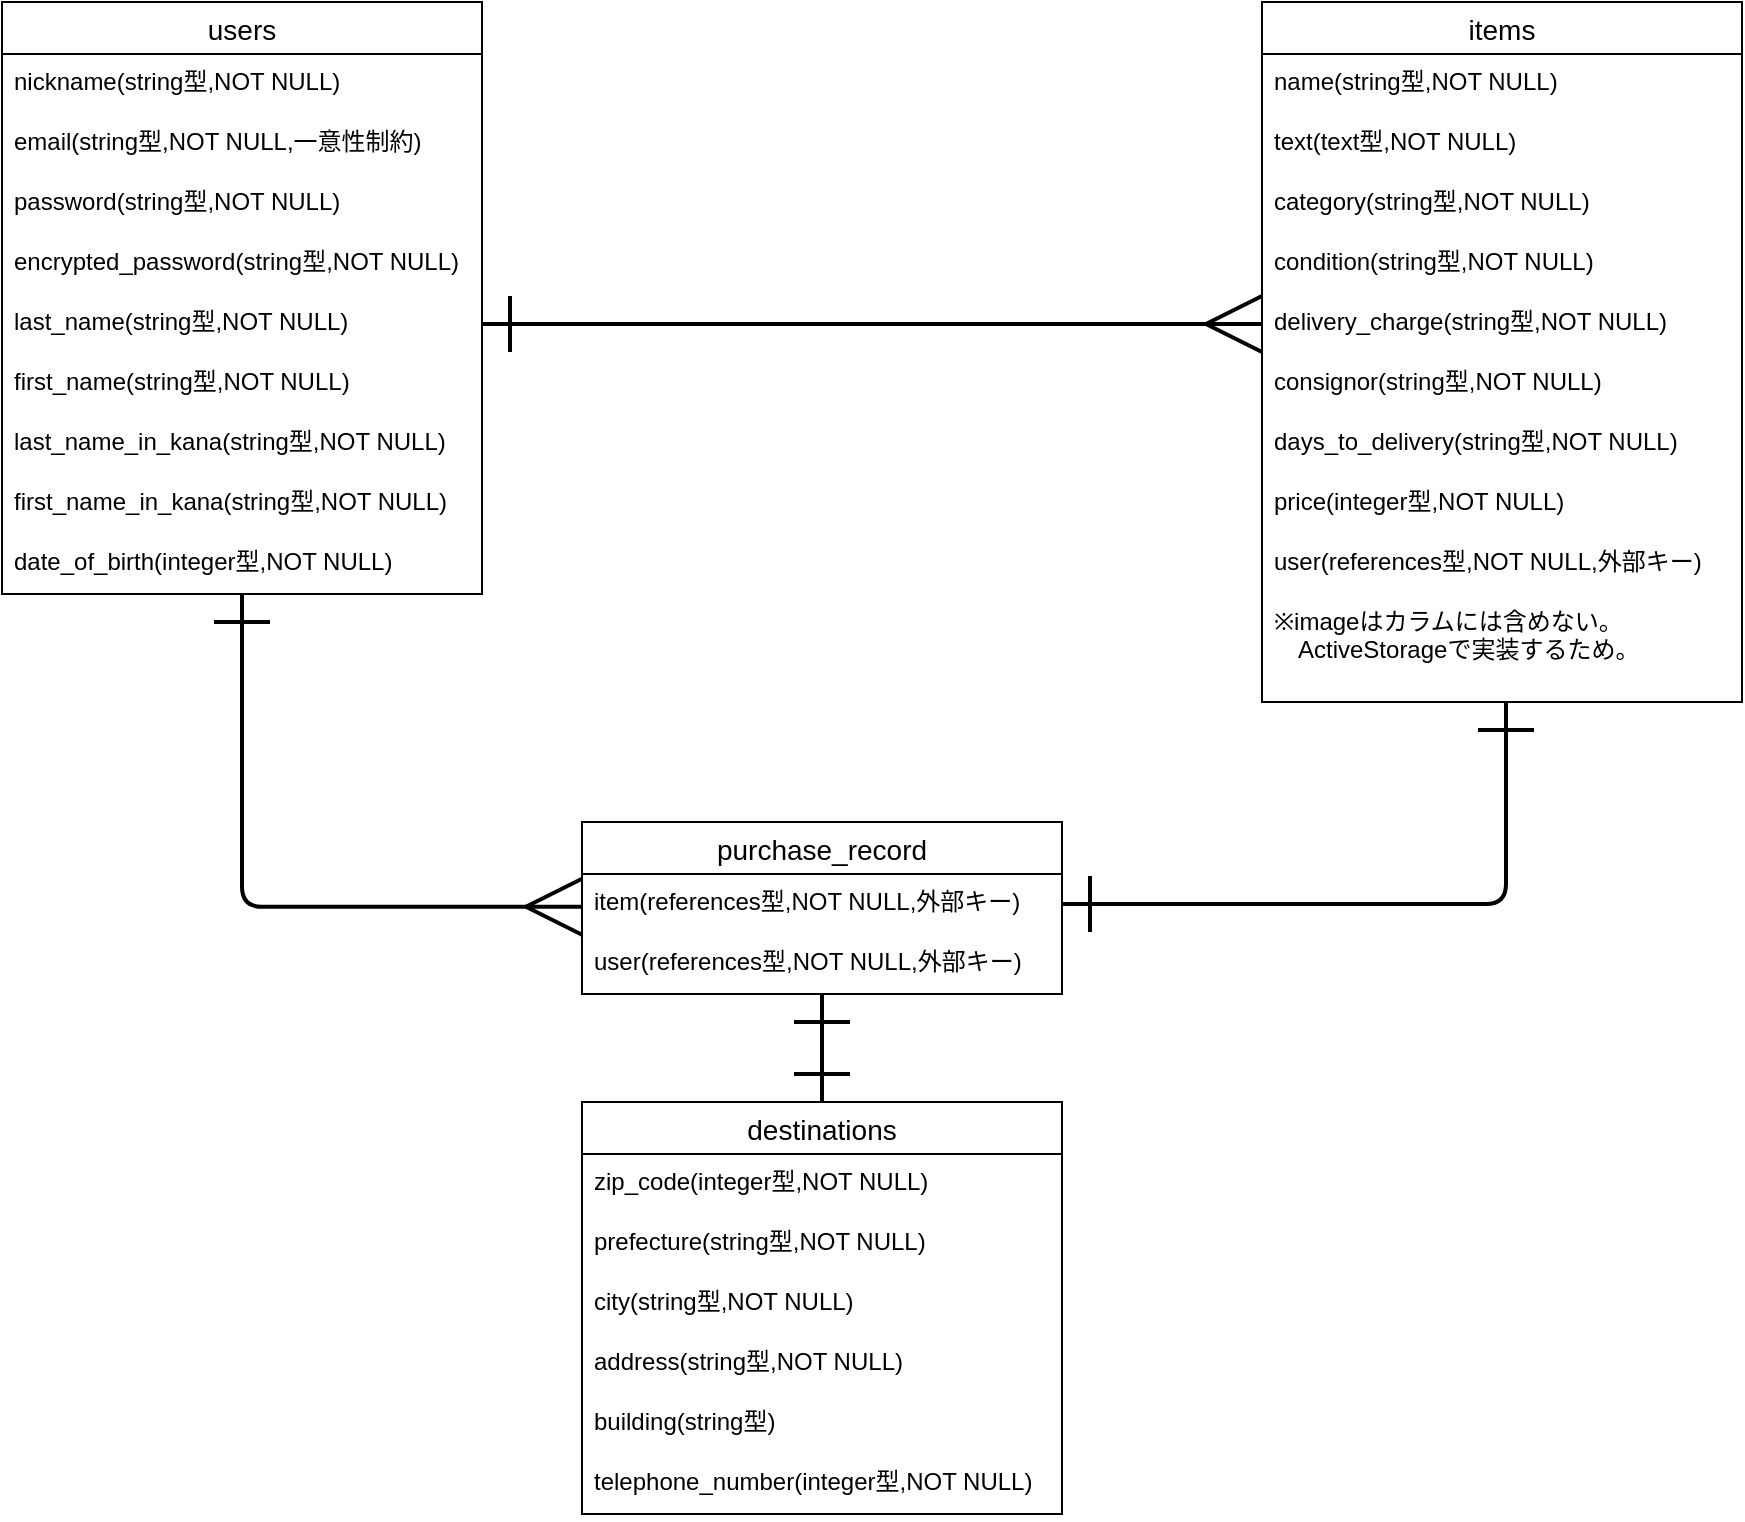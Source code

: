 <mxfile>
    <diagram id="1IF4IYY5zuF4jmg198MY" name="ページ1">
        <mxGraphModel dx="1203" dy="843" grid="1" gridSize="10" guides="1" tooltips="1" connect="1" arrows="1" fold="1" page="1" pageScale="1" pageWidth="1169" pageHeight="827" math="0" shadow="0">
            <root>
                <mxCell id="0"/>
                <mxCell id="1" parent="0"/>
                <mxCell id="2" value="users" style="swimlane;fontStyle=0;childLayout=stackLayout;horizontal=1;startSize=26;horizontalStack=0;resizeParent=1;resizeParentMax=0;resizeLast=0;collapsible=1;marginBottom=0;align=center;fontSize=14;" vertex="1" parent="1">
                    <mxGeometry x="120" y="40" width="240" height="296" as="geometry">
                        <mxRectangle x="390" y="190" width="70" height="26" as="alternateBounds"/>
                    </mxGeometry>
                </mxCell>
                <mxCell id="3" value="nickname(string型,NOT NULL)" style="text;strokeColor=none;fillColor=none;spacingLeft=4;spacingRight=4;overflow=hidden;rotatable=0;points=[[0,0.5],[1,0.5]];portConstraint=eastwest;fontSize=12;" vertex="1" parent="2">
                    <mxGeometry y="26" width="240" height="30" as="geometry"/>
                </mxCell>
                <mxCell id="4" value="email(string型,NOT NULL,一意性制約) " style="text;strokeColor=none;fillColor=none;spacingLeft=4;spacingRight=4;overflow=hidden;rotatable=0;points=[[0,0.5],[1,0.5]];portConstraint=eastwest;fontSize=12;" vertex="1" parent="2">
                    <mxGeometry y="56" width="240" height="30" as="geometry"/>
                </mxCell>
                <mxCell id="7" value="password(string型,NOT NULL)" style="text;strokeColor=none;fillColor=none;spacingLeft=4;spacingRight=4;overflow=hidden;rotatable=0;points=[[0,0.5],[1,0.5]];portConstraint=eastwest;fontSize=12;" vertex="1" parent="2">
                    <mxGeometry y="86" width="240" height="30" as="geometry"/>
                </mxCell>
                <mxCell id="5" value="encrypted_password(string型,NOT NULL)" style="text;strokeColor=none;fillColor=none;spacingLeft=4;spacingRight=4;overflow=hidden;rotatable=0;points=[[0,0.5],[1,0.5]];portConstraint=eastwest;fontSize=12;" vertex="1" parent="2">
                    <mxGeometry y="116" width="240" height="30" as="geometry"/>
                </mxCell>
                <mxCell id="16" value="last_name(string型,NOT NULL)" style="text;strokeColor=none;fillColor=none;spacingLeft=4;spacingRight=4;overflow=hidden;rotatable=0;points=[[0,0.5],[1,0.5]];portConstraint=eastwest;fontSize=12;" vertex="1" parent="2">
                    <mxGeometry y="146" width="240" height="30" as="geometry"/>
                </mxCell>
                <mxCell id="14" value="first_name(string型,NOT NULL)" style="text;strokeColor=none;fillColor=none;spacingLeft=4;spacingRight=4;overflow=hidden;rotatable=0;points=[[0,0.5],[1,0.5]];portConstraint=eastwest;fontSize=12;" vertex="1" parent="2">
                    <mxGeometry y="176" width="240" height="30" as="geometry"/>
                </mxCell>
                <mxCell id="13" value="last_name_in_kana(string型,NOT NULL)" style="text;strokeColor=none;fillColor=none;spacingLeft=4;spacingRight=4;overflow=hidden;rotatable=0;points=[[0,0.5],[1,0.5]];portConstraint=eastwest;fontSize=12;" vertex="1" parent="2">
                    <mxGeometry y="206" width="240" height="30" as="geometry"/>
                </mxCell>
                <mxCell id="12" value="first_name_in_kana(string型,NOT NULL)" style="text;strokeColor=none;fillColor=none;spacingLeft=4;spacingRight=4;overflow=hidden;rotatable=0;points=[[0,0.5],[1,0.5]];portConstraint=eastwest;fontSize=12;" vertex="1" parent="2">
                    <mxGeometry y="236" width="240" height="30" as="geometry"/>
                </mxCell>
                <mxCell id="15" value="date_of_birth(integer型,NOT NULL)" style="text;strokeColor=none;fillColor=none;spacingLeft=4;spacingRight=4;overflow=hidden;rotatable=0;points=[[0,0.5],[1,0.5]];portConstraint=eastwest;fontSize=12;" vertex="1" parent="2">
                    <mxGeometry y="266" width="240" height="30" as="geometry"/>
                </mxCell>
                <mxCell id="17" value="items" style="swimlane;fontStyle=0;childLayout=stackLayout;horizontal=1;startSize=26;horizontalStack=0;resizeParent=1;resizeParentMax=0;resizeLast=0;collapsible=1;marginBottom=0;align=center;fontSize=14;" vertex="1" parent="1">
                    <mxGeometry x="750" y="40" width="240" height="350" as="geometry">
                        <mxRectangle x="390" y="190" width="70" height="26" as="alternateBounds"/>
                    </mxGeometry>
                </mxCell>
                <mxCell id="19" value="name(string型,NOT NULL)" style="text;strokeColor=none;fillColor=none;spacingLeft=4;spacingRight=4;overflow=hidden;rotatable=0;points=[[0,0.5],[1,0.5]];portConstraint=eastwest;fontSize=12;" vertex="1" parent="17">
                    <mxGeometry y="26" width="240" height="30" as="geometry"/>
                </mxCell>
                <mxCell id="20" value="text(text型,NOT NULL)" style="text;strokeColor=none;fillColor=none;spacingLeft=4;spacingRight=4;overflow=hidden;rotatable=0;points=[[0,0.5],[1,0.5]];portConstraint=eastwest;fontSize=12;" vertex="1" parent="17">
                    <mxGeometry y="56" width="240" height="30" as="geometry"/>
                </mxCell>
                <mxCell id="21" value="category(string型,NOT NULL)" style="text;strokeColor=none;fillColor=none;spacingLeft=4;spacingRight=4;overflow=hidden;rotatable=0;points=[[0,0.5],[1,0.5]];portConstraint=eastwest;fontSize=12;" vertex="1" parent="17">
                    <mxGeometry y="86" width="240" height="30" as="geometry"/>
                </mxCell>
                <mxCell id="23" value="condition(string型,NOT NULL)" style="text;strokeColor=none;fillColor=none;spacingLeft=4;spacingRight=4;overflow=hidden;rotatable=0;points=[[0,0.5],[1,0.5]];portConstraint=eastwest;fontSize=12;" vertex="1" parent="17">
                    <mxGeometry y="116" width="240" height="30" as="geometry"/>
                </mxCell>
                <mxCell id="28" value="delivery_charge(string型,NOT NULL)" style="text;strokeColor=none;fillColor=none;spacingLeft=4;spacingRight=4;overflow=hidden;rotatable=0;points=[[0,0.5],[1,0.5]];portConstraint=eastwest;fontSize=12;" vertex="1" parent="17">
                    <mxGeometry y="146" width="240" height="30" as="geometry"/>
                </mxCell>
                <mxCell id="25" value="consignor(string型,NOT NULL)" style="text;strokeColor=none;fillColor=none;spacingLeft=4;spacingRight=4;overflow=hidden;rotatable=0;points=[[0,0.5],[1,0.5]];portConstraint=eastwest;fontSize=12;" vertex="1" parent="17">
                    <mxGeometry y="176" width="240" height="30" as="geometry"/>
                </mxCell>
                <mxCell id="37" value="days_to_delivery(string型,NOT NULL)" style="text;strokeColor=none;fillColor=none;spacingLeft=4;spacingRight=4;overflow=hidden;rotatable=0;points=[[0,0.5],[1,0.5]];portConstraint=eastwest;fontSize=12;" vertex="1" parent="17">
                    <mxGeometry y="206" width="240" height="30" as="geometry"/>
                </mxCell>
                <mxCell id="24" value="price(integer型,NOT NULL)" style="text;strokeColor=none;fillColor=none;spacingLeft=4;spacingRight=4;overflow=hidden;rotatable=0;points=[[0,0.5],[1,0.5]];portConstraint=eastwest;fontSize=12;" vertex="1" parent="17">
                    <mxGeometry y="236" width="240" height="30" as="geometry"/>
                </mxCell>
                <mxCell id="29" value="user(references型,NOT NULL,外部キー)" style="text;strokeColor=none;fillColor=none;spacingLeft=4;spacingRight=4;overflow=hidden;rotatable=0;points=[[0,0.5],[1,0.5]];portConstraint=eastwest;fontSize=12;" vertex="1" parent="17">
                    <mxGeometry y="266" width="240" height="30" as="geometry"/>
                </mxCell>
                <mxCell id="18" value="※imageはカラムには含めない。&#10;　ActiveStorageで実装するため。" style="text;strokeColor=none;fillColor=none;spacingLeft=4;spacingRight=4;overflow=hidden;rotatable=0;points=[[0,0.5],[1,0.5]];portConstraint=eastwest;fontSize=12;" vertex="1" parent="17">
                    <mxGeometry y="296" width="240" height="54" as="geometry"/>
                </mxCell>
                <mxCell id="38" value="destinations" style="swimlane;fontStyle=0;childLayout=stackLayout;horizontal=1;startSize=26;horizontalStack=0;resizeParent=1;resizeParentMax=0;resizeLast=0;collapsible=1;marginBottom=0;align=center;fontSize=14;" vertex="1" parent="1">
                    <mxGeometry x="410" y="590" width="240" height="206" as="geometry">
                        <mxRectangle x="390" y="190" width="70" height="26" as="alternateBounds"/>
                    </mxGeometry>
                </mxCell>
                <mxCell id="39" value="zip_code(integer型,NOT NULL)" style="text;strokeColor=none;fillColor=none;spacingLeft=4;spacingRight=4;overflow=hidden;rotatable=0;points=[[0,0.5],[1,0.5]];portConstraint=eastwest;fontSize=12;" vertex="1" parent="38">
                    <mxGeometry y="26" width="240" height="30" as="geometry"/>
                </mxCell>
                <mxCell id="40" value="prefecture(string型,NOT NULL)" style="text;strokeColor=none;fillColor=none;spacingLeft=4;spacingRight=4;overflow=hidden;rotatable=0;points=[[0,0.5],[1,0.5]];portConstraint=eastwest;fontSize=12;" vertex="1" parent="38">
                    <mxGeometry y="56" width="240" height="30" as="geometry"/>
                </mxCell>
                <mxCell id="41" value="city(string型,NOT NULL)" style="text;strokeColor=none;fillColor=none;spacingLeft=4;spacingRight=4;overflow=hidden;rotatable=0;points=[[0,0.5],[1,0.5]];portConstraint=eastwest;fontSize=12;" vertex="1" parent="38">
                    <mxGeometry y="86" width="240" height="30" as="geometry"/>
                </mxCell>
                <mxCell id="42" value="address(string型,NOT NULL)" style="text;strokeColor=none;fillColor=none;spacingLeft=4;spacingRight=4;overflow=hidden;rotatable=0;points=[[0,0.5],[1,0.5]];portConstraint=eastwest;fontSize=12;" vertex="1" parent="38">
                    <mxGeometry y="116" width="240" height="30" as="geometry"/>
                </mxCell>
                <mxCell id="43" value="building(string型)" style="text;strokeColor=none;fillColor=none;spacingLeft=4;spacingRight=4;overflow=hidden;rotatable=0;points=[[0,0.5],[1,0.5]];portConstraint=eastwest;fontSize=12;" vertex="1" parent="38">
                    <mxGeometry y="146" width="240" height="30" as="geometry"/>
                </mxCell>
                <mxCell id="44" value="telephone_number(integer型,NOT NULL)" style="text;strokeColor=none;fillColor=none;spacingLeft=4;spacingRight=4;overflow=hidden;rotatable=0;points=[[0,0.5],[1,0.5]];portConstraint=eastwest;fontSize=12;" vertex="1" parent="38">
                    <mxGeometry y="176" width="240" height="30" as="geometry"/>
                </mxCell>
                <mxCell id="49" value="purchase_record" style="swimlane;fontStyle=0;childLayout=stackLayout;horizontal=1;startSize=26;horizontalStack=0;resizeParent=1;resizeParentMax=0;resizeLast=0;collapsible=1;marginBottom=0;align=center;fontSize=14;" vertex="1" parent="1">
                    <mxGeometry x="410" y="450" width="240" height="86" as="geometry">
                        <mxRectangle x="390" y="190" width="70" height="26" as="alternateBounds"/>
                    </mxGeometry>
                </mxCell>
                <mxCell id="50" value="item(references型,NOT NULL,外部キー)" style="text;strokeColor=none;fillColor=none;spacingLeft=4;spacingRight=4;overflow=hidden;rotatable=0;points=[[0,0.5],[1,0.5]];portConstraint=eastwest;fontSize=12;" vertex="1" parent="49">
                    <mxGeometry y="26" width="240" height="30" as="geometry"/>
                </mxCell>
                <mxCell id="51" value="user(references型,NOT NULL,外部キー)" style="text;strokeColor=none;fillColor=none;spacingLeft=4;spacingRight=4;overflow=hidden;rotatable=0;points=[[0,0.5],[1,0.5]];portConstraint=eastwest;fontSize=12;" vertex="1" parent="49">
                    <mxGeometry y="56" width="240" height="30" as="geometry"/>
                </mxCell>
                <mxCell id="58" value="" style="edgeStyle=entityRelationEdgeStyle;fontSize=12;html=1;endArrow=ERmany;exitX=1;exitY=0.5;exitDx=0;exitDy=0;strokeWidth=2;endSize=25;startSize=25;entryX=0;entryY=0.5;entryDx=0;entryDy=0;startArrow=ERone;startFill=0;endFill=0;" edge="1" parent="1" source="16" target="28">
                    <mxGeometry width="100" height="100" relative="1" as="geometry">
                        <mxPoint x="540" y="360" as="sourcePoint"/>
                        <mxPoint x="710" y="201" as="targetPoint"/>
                    </mxGeometry>
                </mxCell>
                <mxCell id="65" value="" style="edgeStyle=orthogonalEdgeStyle;fontSize=12;html=1;endArrow=ERmany;strokeWidth=2;endSize=25;startSize=25;entryX=0;entryY=0.5;entryDx=0;entryDy=0;startArrow=ERone;startFill=0;endFill=0;fontStyle=1" edge="1" parent="1" source="15">
                    <mxGeometry width="100" height="100" relative="1" as="geometry">
                        <mxPoint x="230" y="370" as="sourcePoint"/>
                        <mxPoint x="410" y="492.38" as="targetPoint"/>
                        <Array as="points">
                            <mxPoint x="240" y="492"/>
                        </Array>
                    </mxGeometry>
                </mxCell>
                <mxCell id="66" value="" style="edgeStyle=orthogonalEdgeStyle;fontSize=12;html=1;endArrow=ERone;strokeWidth=2;endSize=25;startSize=25;startArrow=ERone;startFill=0;endFill=0;" edge="1" parent="1" source="18" target="50">
                    <mxGeometry width="100" height="100" relative="1" as="geometry">
                        <mxPoint x="890" y="400" as="sourcePoint"/>
                        <mxPoint x="1090" y="470" as="targetPoint"/>
                        <Array as="points">
                            <mxPoint x="872" y="491"/>
                        </Array>
                    </mxGeometry>
                </mxCell>
                <mxCell id="67" value="" style="fontSize=12;html=1;endArrow=ERone;endFill=1;endSize=25;strokeWidth=2;startSize=25;startArrow=ERone;startFill=0;" edge="1" parent="1">
                    <mxGeometry width="100" height="100" relative="1" as="geometry">
                        <mxPoint x="530" y="590" as="sourcePoint"/>
                        <mxPoint x="530" y="536" as="targetPoint"/>
                        <Array as="points">
                            <mxPoint x="530" y="560"/>
                        </Array>
                    </mxGeometry>
                </mxCell>
            </root>
        </mxGraphModel>
    </diagram>
</mxfile>